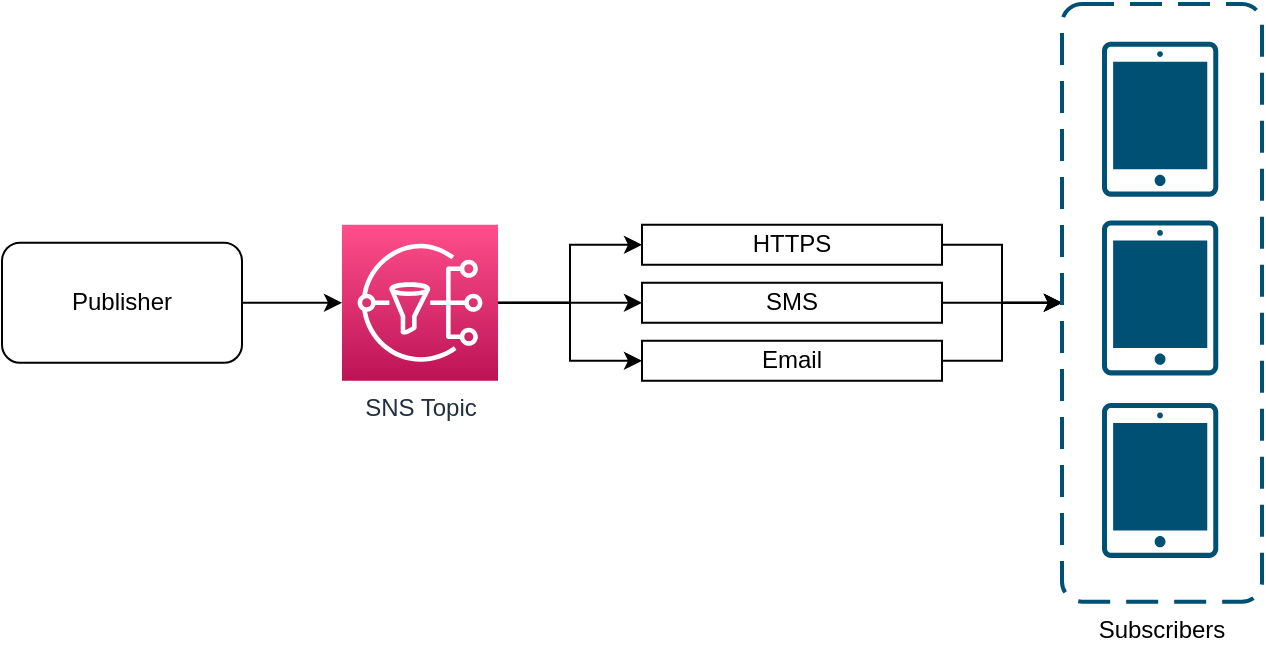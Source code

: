 <mxfile version="21.2.8" type="device">
  <diagram name="Page-1" id="0nb3nO2jskYJ2MFQ0Wkr">
    <mxGraphModel dx="1098" dy="838" grid="1" gridSize="10" guides="1" tooltips="1" connect="1" arrows="1" fold="1" page="1" pageScale="1" pageWidth="850" pageHeight="1100" math="0" shadow="0">
      <root>
        <mxCell id="0" />
        <mxCell id="1" parent="0" />
        <mxCell id="OdDGVyvyN6j4y6__5eIy-3" style="edgeStyle=orthogonalEdgeStyle;rounded=0;orthogonalLoop=1;jettySize=auto;html=1;entryX=0;entryY=0.5;entryDx=0;entryDy=0;entryPerimeter=0;" edge="1" parent="1" source="OdDGVyvyN6j4y6__5eIy-1" target="OdDGVyvyN6j4y6__5eIy-2">
          <mxGeometry relative="1" as="geometry" />
        </mxCell>
        <mxCell id="OdDGVyvyN6j4y6__5eIy-1" value="Publisher" style="rounded=1;whiteSpace=wrap;html=1;" vertex="1" parent="1">
          <mxGeometry x="50" y="348.38" width="120" height="60" as="geometry" />
        </mxCell>
        <mxCell id="OdDGVyvyN6j4y6__5eIy-10" style="edgeStyle=orthogonalEdgeStyle;rounded=0;orthogonalLoop=1;jettySize=auto;html=1;entryX=0;entryY=0.5;entryDx=0;entryDy=0;" edge="1" parent="1" source="OdDGVyvyN6j4y6__5eIy-2" target="OdDGVyvyN6j4y6__5eIy-7">
          <mxGeometry relative="1" as="geometry" />
        </mxCell>
        <mxCell id="OdDGVyvyN6j4y6__5eIy-11" style="edgeStyle=orthogonalEdgeStyle;rounded=0;orthogonalLoop=1;jettySize=auto;html=1;entryX=0;entryY=0.5;entryDx=0;entryDy=0;" edge="1" parent="1" source="OdDGVyvyN6j4y6__5eIy-2" target="OdDGVyvyN6j4y6__5eIy-8">
          <mxGeometry relative="1" as="geometry" />
        </mxCell>
        <mxCell id="OdDGVyvyN6j4y6__5eIy-12" style="edgeStyle=orthogonalEdgeStyle;rounded=0;orthogonalLoop=1;jettySize=auto;html=1;" edge="1" parent="1" source="OdDGVyvyN6j4y6__5eIy-2" target="OdDGVyvyN6j4y6__5eIy-9">
          <mxGeometry relative="1" as="geometry" />
        </mxCell>
        <mxCell id="OdDGVyvyN6j4y6__5eIy-2" value="SNS Topic" style="sketch=0;points=[[0,0,0],[0.25,0,0],[0.5,0,0],[0.75,0,0],[1,0,0],[0,1,0],[0.25,1,0],[0.5,1,0],[0.75,1,0],[1,1,0],[0,0.25,0],[0,0.5,0],[0,0.75,0],[1,0.25,0],[1,0.5,0],[1,0.75,0]];outlineConnect=0;fontColor=#232F3E;gradientColor=#FF4F8B;gradientDirection=north;fillColor=#BC1356;strokeColor=#ffffff;dashed=0;verticalLabelPosition=bottom;verticalAlign=top;align=center;html=1;fontSize=12;fontStyle=0;aspect=fixed;shape=mxgraph.aws4.resourceIcon;resIcon=mxgraph.aws4.sns;" vertex="1" parent="1">
          <mxGeometry x="220" y="339.38" width="78" height="78" as="geometry" />
        </mxCell>
        <mxCell id="OdDGVyvyN6j4y6__5eIy-4" value="" style="sketch=0;points=[[0.015,0.015,0],[0.985,0.015,0],[0.985,0.985,0],[0.015,0.985,0],[0.25,0,0],[0.5,0,0],[0.75,0,0],[1,0.25,0],[1,0.5,0],[1,0.75,0],[0.75,1,0],[0.5,1,0],[0.25,1,0],[0,0.75,0],[0,0.5,0],[0,0.25,0]];verticalLabelPosition=bottom;html=1;verticalAlign=top;aspect=fixed;align=center;pointerEvents=1;shape=mxgraph.cisco19.handheld;fillColor=#005073;strokeColor=none;" vertex="1" parent="1">
          <mxGeometry x="600" y="247.82" width="58.13" height="77.5" as="geometry" />
        </mxCell>
        <mxCell id="OdDGVyvyN6j4y6__5eIy-5" value="" style="sketch=0;points=[[0.015,0.015,0],[0.985,0.015,0],[0.985,0.985,0],[0.015,0.985,0],[0.25,0,0],[0.5,0,0],[0.75,0,0],[1,0.25,0],[1,0.5,0],[1,0.75,0],[0.75,1,0],[0.5,1,0],[0.25,1,0],[0,0.75,0],[0,0.5,0],[0,0.25,0]];verticalLabelPosition=bottom;html=1;verticalAlign=top;aspect=fixed;align=center;pointerEvents=1;shape=mxgraph.cisco19.handheld;fillColor=#005073;strokeColor=none;" vertex="1" parent="1">
          <mxGeometry x="600" y="337.2" width="58.13" height="77.5" as="geometry" />
        </mxCell>
        <mxCell id="OdDGVyvyN6j4y6__5eIy-6" value="" style="sketch=0;points=[[0.015,0.015,0],[0.985,0.015,0],[0.985,0.985,0],[0.015,0.985,0],[0.25,0,0],[0.5,0,0],[0.75,0,0],[1,0.25,0],[1,0.5,0],[1,0.75,0],[0.75,1,0],[0.5,1,0],[0.25,1,0],[0,0.75,0],[0,0.5,0],[0,0.25,0]];verticalLabelPosition=bottom;html=1;verticalAlign=top;aspect=fixed;align=center;pointerEvents=1;shape=mxgraph.cisco19.handheld;fillColor=#005073;strokeColor=none;" vertex="1" parent="1">
          <mxGeometry x="600" y="428.45" width="58.13" height="77.5" as="geometry" />
        </mxCell>
        <mxCell id="OdDGVyvyN6j4y6__5eIy-15" style="edgeStyle=orthogonalEdgeStyle;rounded=0;orthogonalLoop=1;jettySize=auto;html=1;entryX=0;entryY=0.5;entryDx=0;entryDy=0;" edge="1" parent="1" source="OdDGVyvyN6j4y6__5eIy-7" target="OdDGVyvyN6j4y6__5eIy-14">
          <mxGeometry relative="1" as="geometry" />
        </mxCell>
        <mxCell id="OdDGVyvyN6j4y6__5eIy-7" value="HTTPS" style="whiteSpace=wrap;html=1;" vertex="1" parent="1">
          <mxGeometry x="370" y="339.38" width="150" height="20" as="geometry" />
        </mxCell>
        <mxCell id="OdDGVyvyN6j4y6__5eIy-16" style="edgeStyle=orthogonalEdgeStyle;rounded=0;orthogonalLoop=1;jettySize=auto;html=1;entryX=0;entryY=0.5;entryDx=0;entryDy=0;" edge="1" parent="1" source="OdDGVyvyN6j4y6__5eIy-8" target="OdDGVyvyN6j4y6__5eIy-14">
          <mxGeometry relative="1" as="geometry" />
        </mxCell>
        <mxCell id="OdDGVyvyN6j4y6__5eIy-8" value="SMS" style="whiteSpace=wrap;html=1;" vertex="1" parent="1">
          <mxGeometry x="370" y="368.38" width="150" height="20" as="geometry" />
        </mxCell>
        <mxCell id="OdDGVyvyN6j4y6__5eIy-18" style="edgeStyle=orthogonalEdgeStyle;rounded=0;orthogonalLoop=1;jettySize=auto;html=1;entryX=0;entryY=0.5;entryDx=0;entryDy=0;" edge="1" parent="1" source="OdDGVyvyN6j4y6__5eIy-9" target="OdDGVyvyN6j4y6__5eIy-14">
          <mxGeometry relative="1" as="geometry" />
        </mxCell>
        <mxCell id="OdDGVyvyN6j4y6__5eIy-9" value="Email" style="whiteSpace=wrap;html=1;" vertex="1" parent="1">
          <mxGeometry x="370" y="397.38" width="150" height="20" as="geometry" />
        </mxCell>
        <mxCell id="OdDGVyvyN6j4y6__5eIy-14" value="Subscribers" style="rounded=1;arcSize=10;dashed=1;strokeColor=#005073;fillColor=none;gradientColor=none;dashPattern=8 4;strokeWidth=2;labelPosition=center;verticalLabelPosition=bottom;align=center;verticalAlign=top;" vertex="1" parent="1">
          <mxGeometry x="580" y="228.95" width="100" height="298.87" as="geometry" />
        </mxCell>
      </root>
    </mxGraphModel>
  </diagram>
</mxfile>
